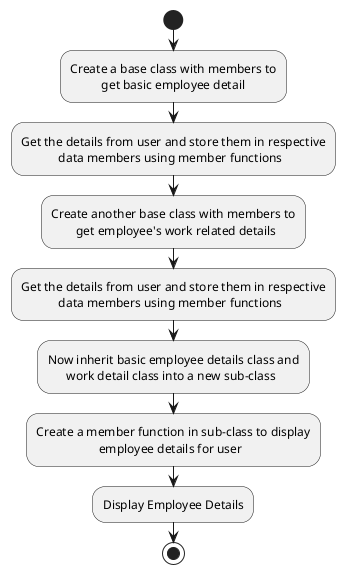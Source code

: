 @startuml
/'
Module:	employee_details.plantuml
Function:
	PlantUML source for employee details.
	
Copyright:
	This file copyright (C) 2022 by

    MCCI Corporation
    3520 Krums Corners Road
    Ithaca, NY 14850

    An unpublished work. All rights reserved.

    This file is proprietary information, and may not be disclosed or
    copied without the prior permission of MCCI Corporation.

	
Author:
	Pranau R, MCCI Corporation	April 2022

'/

start

:Create a base class with members to 
          get basic employee detail;
:Get the details from user and store them in respective
            data members using member functions;
:Create another base class with members to 
        get employee's work related details;
:Get the details from user and store them in respective
            data members using member functions;
:Now inherit basic employee details class and
      work detail class into a new sub-class;
:Create a member function in sub-class to display 
                    employee details for user;
:Display Employee Details;

stop

@enduml